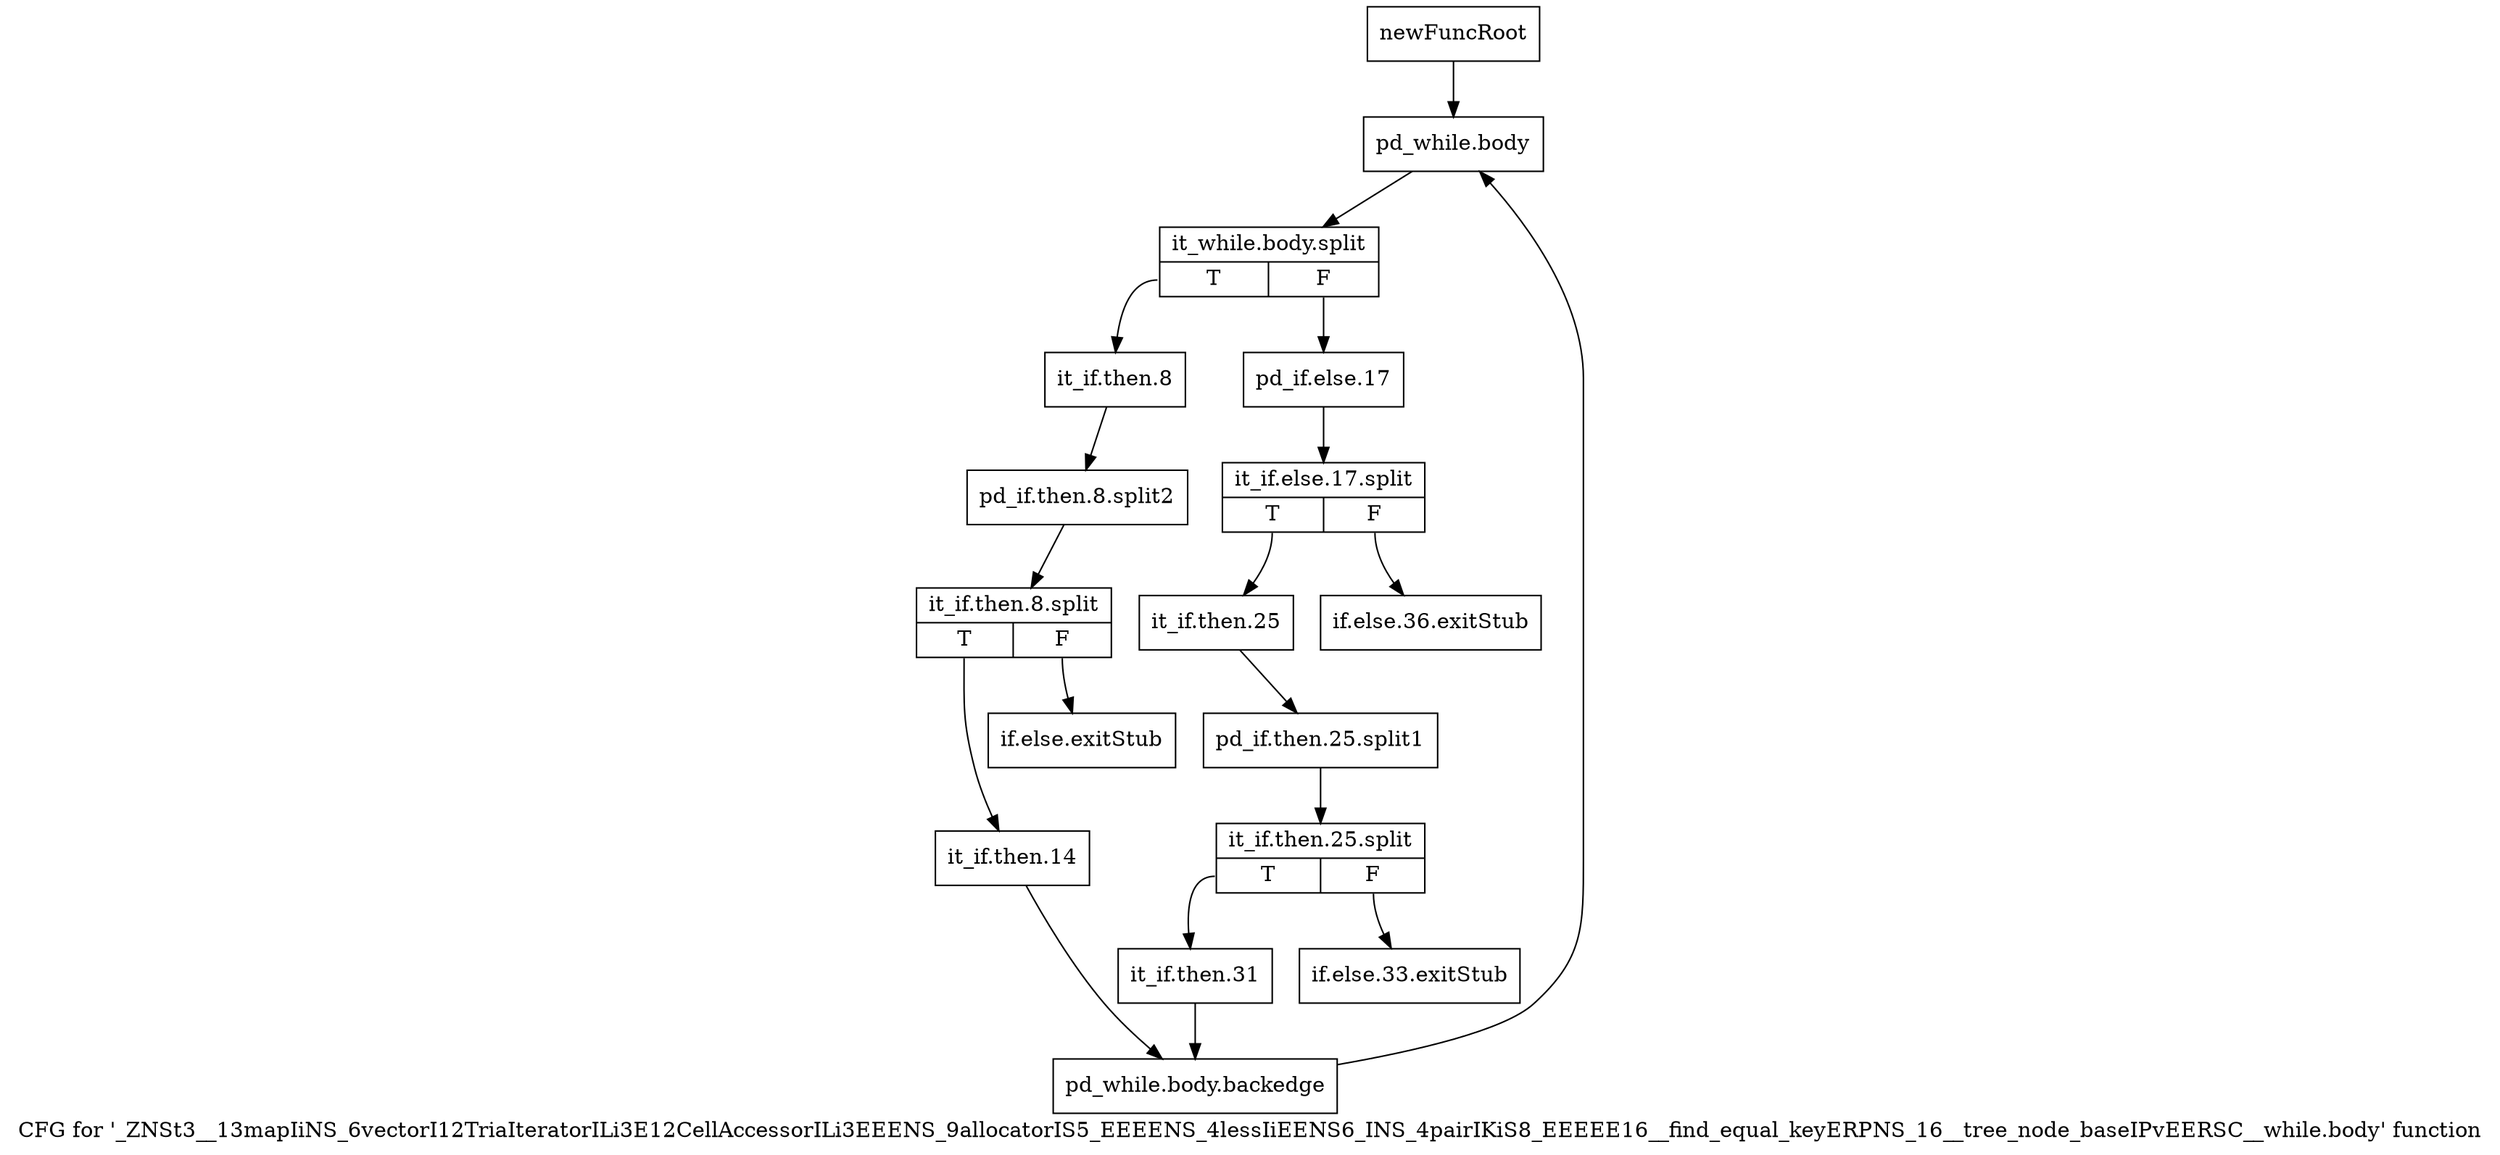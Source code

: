 digraph "CFG for '_ZNSt3__13mapIiNS_6vectorI12TriaIteratorILi3E12CellAccessorILi3EEENS_9allocatorIS5_EEEENS_4lessIiEENS6_INS_4pairIKiS8_EEEEE16__find_equal_keyERPNS_16__tree_node_baseIPvEERSC__while.body' function" {
	label="CFG for '_ZNSt3__13mapIiNS_6vectorI12TriaIteratorILi3E12CellAccessorILi3EEENS_9allocatorIS5_EEEENS_4lessIiEENS6_INS_4pairIKiS8_EEEEE16__find_equal_keyERPNS_16__tree_node_baseIPvEERSC__while.body' function";

	Node0x98d1980 [shape=record,label="{newFuncRoot}"];
	Node0x98d1980 -> Node0x98d1ac0;
	Node0x98d19d0 [shape=record,label="{if.else.36.exitStub}"];
	Node0x98d1a20 [shape=record,label="{if.else.33.exitStub}"];
	Node0x98d1a70 [shape=record,label="{if.else.exitStub}"];
	Node0x98d1ac0 [shape=record,label="{pd_while.body}"];
	Node0x98d1ac0 -> Node0xbcbbc30;
	Node0xbcbbc30 [shape=record,label="{it_while.body.split|{<s0>T|<s1>F}}"];
	Node0xbcbbc30:s0 -> Node0x98d1c00;
	Node0xbcbbc30:s1 -> Node0x98d1b10;
	Node0x98d1b10 [shape=record,label="{pd_if.else.17}"];
	Node0x98d1b10 -> Node0xbad1230;
	Node0xbad1230 [shape=record,label="{it_if.else.17.split|{<s0>T|<s1>F}}"];
	Node0xbad1230:s0 -> Node0x98d1b60;
	Node0xbad1230:s1 -> Node0x98d19d0;
	Node0x98d1b60 [shape=record,label="{it_if.then.25}"];
	Node0x98d1b60 -> Node0xbc91b30;
	Node0xbc91b30 [shape=record,label="{pd_if.then.25.split1}"];
	Node0xbc91b30 -> Node0xbcbbfe0;
	Node0xbcbbfe0 [shape=record,label="{it_if.then.25.split|{<s0>T|<s1>F}}"];
	Node0xbcbbfe0:s0 -> Node0x98d1bb0;
	Node0xbcbbfe0:s1 -> Node0x98d1a20;
	Node0x98d1bb0 [shape=record,label="{it_if.then.31}"];
	Node0x98d1bb0 -> Node0x98d1ca0;
	Node0x98d1c00 [shape=record,label="{it_if.then.8}"];
	Node0x98d1c00 -> Node0xbcbb940;
	Node0xbcbb940 [shape=record,label="{pd_if.then.8.split2}"];
	Node0xbcbb940 -> Node0xbc91730;
	Node0xbc91730 [shape=record,label="{it_if.then.8.split|{<s0>T|<s1>F}}"];
	Node0xbc91730:s0 -> Node0x98d1c50;
	Node0xbc91730:s1 -> Node0x98d1a70;
	Node0x98d1c50 [shape=record,label="{it_if.then.14}"];
	Node0x98d1c50 -> Node0x98d1ca0;
	Node0x98d1ca0 [shape=record,label="{pd_while.body.backedge}"];
	Node0x98d1ca0 -> Node0x98d1ac0;
}
